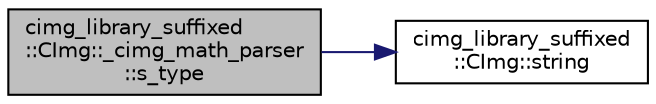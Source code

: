 digraph "cimg_library_suffixed::CImg::_cimg_math_parser::s_type"
{
  edge [fontname="Helvetica",fontsize="10",labelfontname="Helvetica",labelfontsize="10"];
  node [fontname="Helvetica",fontsize="10",shape=record];
  rankdir="LR";
  Node1240 [label="cimg_library_suffixed\l::CImg::_cimg_math_parser\l::s_type",height=0.2,width=0.4,color="black", fillcolor="grey75", style="filled", fontcolor="black"];
  Node1240 -> Node1241 [color="midnightblue",fontsize="10",style="solid",fontname="Helvetica"];
  Node1241 [label="cimg_library_suffixed\l::CImg::string",height=0.2,width=0.4,color="black", fillcolor="white", style="filled",URL="$structcimg__library__suffixed_1_1_c_img.html#a1a6afc9cde7f9cdfa0d2711dd39f83b8",tooltip="Return an image containing the ascii codes of the specified string. "];
}
